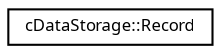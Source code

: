 digraph "Graphical Class Hierarchy"
{
  edge [fontname="Sans",fontsize="8",labelfontname="Sans",labelfontsize="8"];
  node [fontname="Sans",fontsize="8",shape=record];
  rankdir="LR";
  Node1 [label="cDataStorage::Record",height=0.2,width=0.4,color="black", fillcolor="white", style="filled",URL="$classc_data_storage_1_1_record.html"];
}
